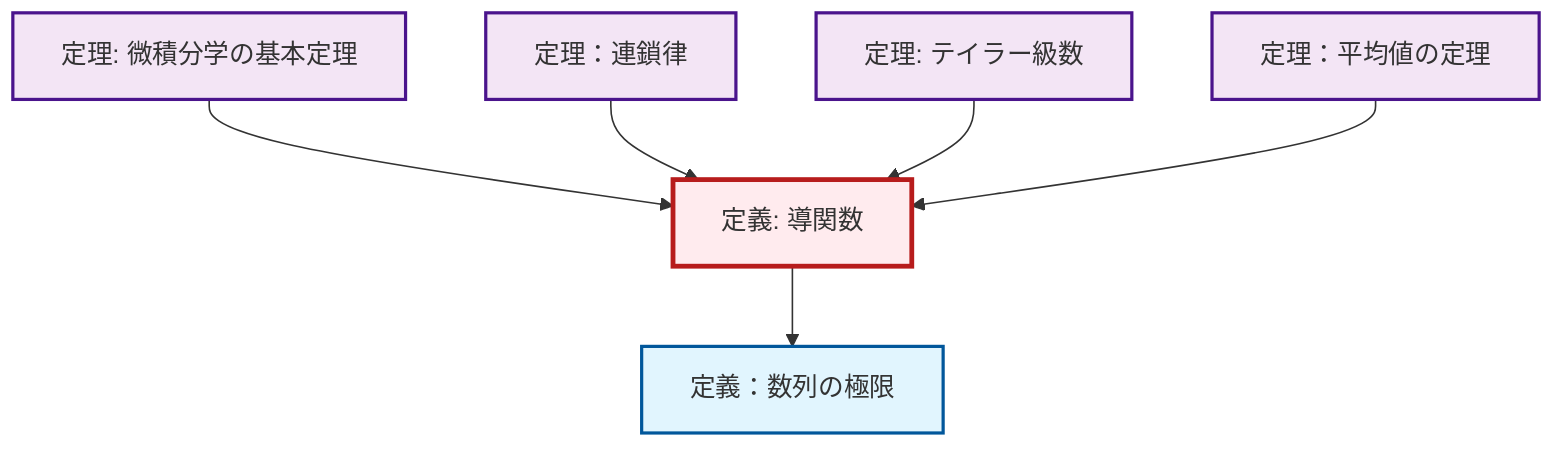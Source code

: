 graph TD
    classDef definition fill:#e1f5fe,stroke:#01579b,stroke-width:2px
    classDef theorem fill:#f3e5f5,stroke:#4a148c,stroke-width:2px
    classDef axiom fill:#fff3e0,stroke:#e65100,stroke-width:2px
    classDef example fill:#e8f5e9,stroke:#1b5e20,stroke-width:2px
    classDef current fill:#ffebee,stroke:#b71c1c,stroke-width:3px
    def-limit["定義：数列の極限"]:::definition
    thm-mean-value["定理：平均値の定理"]:::theorem
    def-derivative["定義: 導関数"]:::definition
    thm-fundamental-calculus["定理: 微積分学の基本定理"]:::theorem
    thm-taylor-series["定理: テイラー級数"]:::theorem
    thm-chain-rule["定理：連鎖律"]:::theorem
    def-derivative --> def-limit
    thm-fundamental-calculus --> def-derivative
    thm-chain-rule --> def-derivative
    thm-taylor-series --> def-derivative
    thm-mean-value --> def-derivative
    class def-derivative current